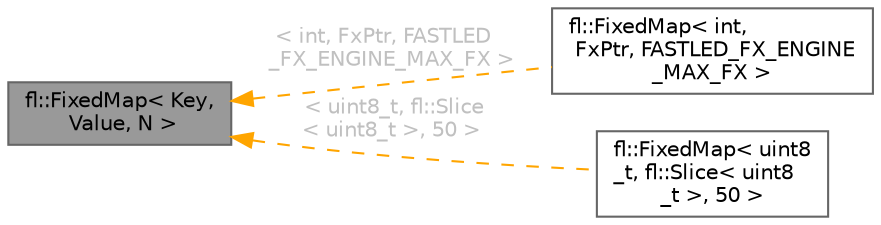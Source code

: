 digraph "fl::FixedMap&lt; Key, Value, N &gt;"
{
 // INTERACTIVE_SVG=YES
 // LATEX_PDF_SIZE
  bgcolor="transparent";
  edge [fontname=Helvetica,fontsize=10,labelfontname=Helvetica,labelfontsize=10];
  node [fontname=Helvetica,fontsize=10,shape=box,height=0.2,width=0.4];
  rankdir="LR";
  Node1 [id="Node000001",label="fl::FixedMap\< Key,\l Value, N \>",height=0.2,width=0.4,color="gray40", fillcolor="grey60", style="filled", fontcolor="black",tooltip=" "];
  Node1 -> Node2 [id="edge1_Node000001_Node000002",dir="back",color="orange",style="dashed",tooltip=" ",label=" \< int, FxPtr, FASTLED\l_FX_ENGINE_MAX_FX \>",fontcolor="grey" ];
  Node2 [id="Node000002",label="fl::FixedMap\< int,\l FxPtr, FASTLED_FX_ENGINE\l_MAX_FX \>",height=0.2,width=0.4,color="gray40", fillcolor="white", style="filled",URL="$d2/df3/classfl_1_1_fixed_map.html",tooltip=" "];
  Node1 -> Node3 [id="edge2_Node000001_Node000003",dir="back",color="orange",style="dashed",tooltip=" ",label=" \< uint8_t, fl::Slice\l\< uint8_t \>, 50 \>",fontcolor="grey" ];
  Node3 [id="Node000003",label="fl::FixedMap\< uint8\l_t, fl::Slice\< uint8\l_t \>, 50 \>",height=0.2,width=0.4,color="gray40", fillcolor="white", style="filled",URL="$d2/df3/classfl_1_1_fixed_map.html",tooltip=" "];
}

